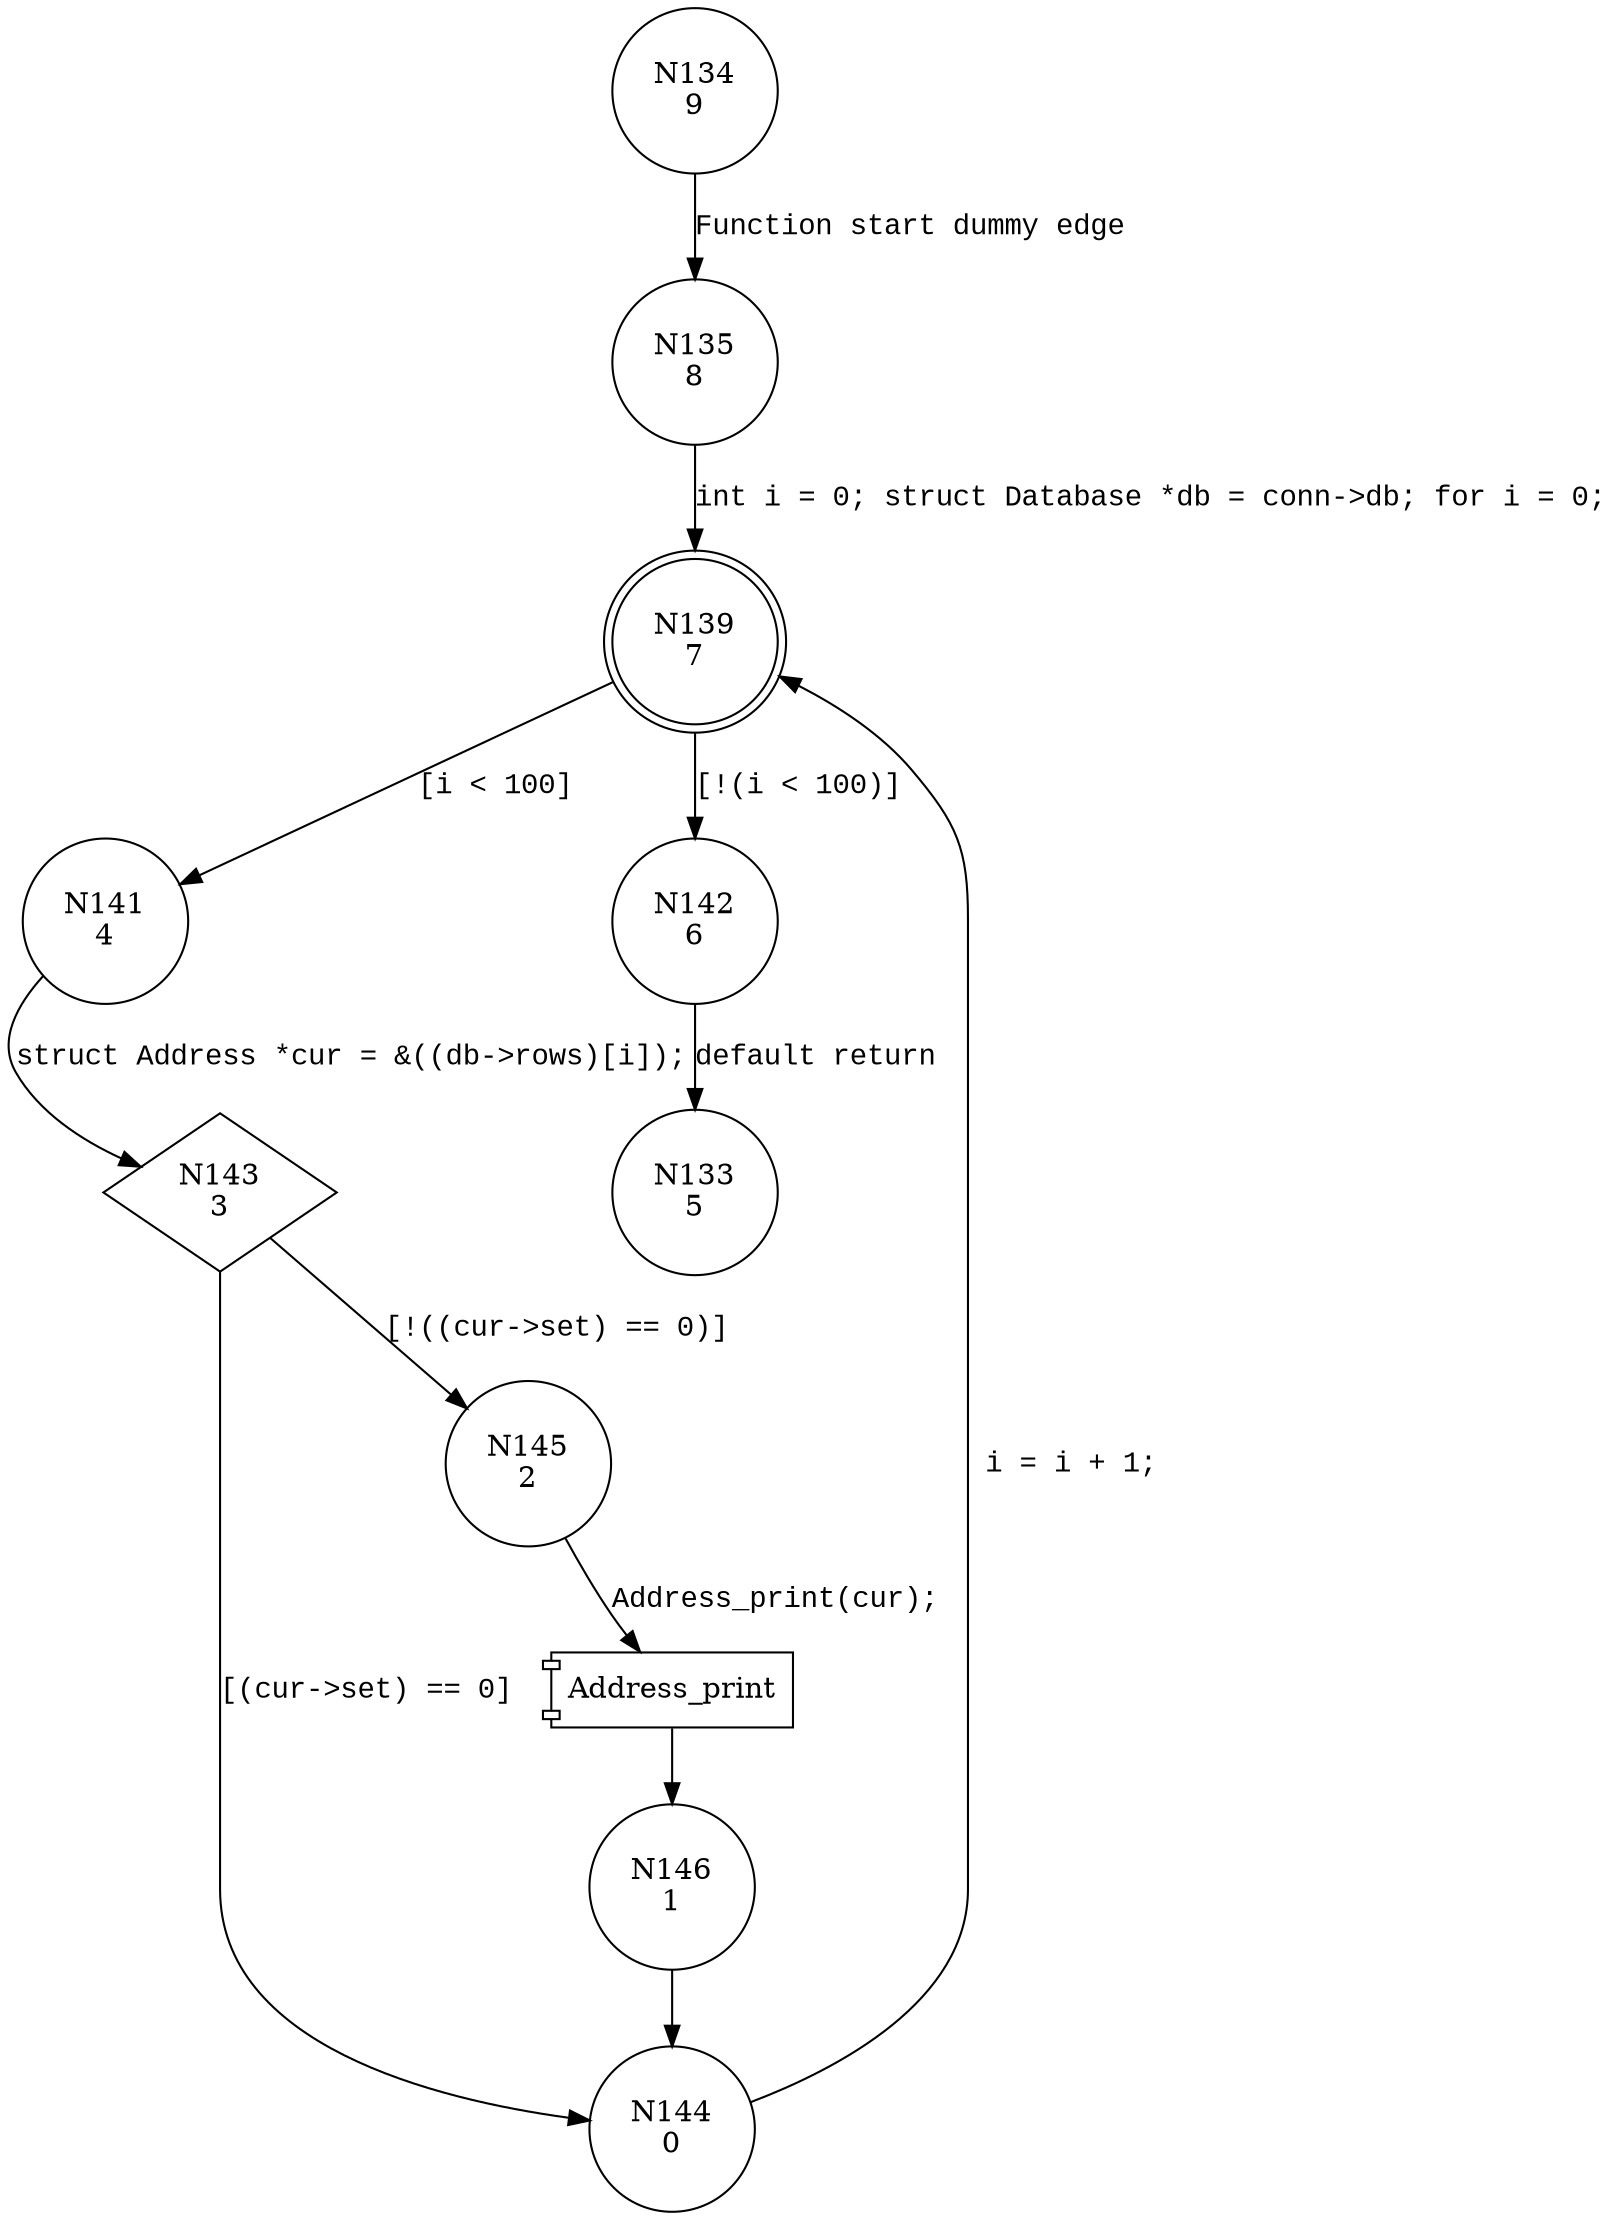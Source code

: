 digraph Database_list {
134 [shape="circle" label="N134\n9"]
135 [shape="circle" label="N135\n8"]
139 [shape="doublecircle" label="N139\n7"]
141 [shape="circle" label="N141\n4"]
142 [shape="circle" label="N142\n6"]
143 [shape="diamond" label="N143\n3"]
144 [shape="circle" label="N144\n0"]
145 [shape="circle" label="N145\n2"]
146 [shape="circle" label="N146\n1"]
133 [shape="circle" label="N133\n5"]
134 -> 135 [label="Function start dummy edge" fontname="Courier New"]
139 -> 141 [label="[i < 100]" fontname="Courier New"]
139 -> 142 [label="[!(i < 100)]" fontname="Courier New"]
141 -> 143 [label="struct Address *cur = &((db->rows)[i]);" fontname="Courier New"]
143 -> 144 [label="[(cur->set) == 0]" fontname="Courier New"]
143 -> 145 [label="[!((cur->set) == 0)]" fontname="Courier New"]
100003 [shape="component" label="Address_print"]
145 -> 100003 [label="Address_print(cur);" fontname="Courier New"]
100003 -> 146 [label="" fontname="Courier New"]
144 -> 139 [label=" i = i + 1;" fontname="Courier New"]
135 -> 139 [label="int i = 0; struct Database *db = conn->db; for i = 0;" fontname="Courier New"]
142 -> 133 [label="default return" fontname="Courier New"]
146 -> 144 [label="" fontname="Courier New"]
}